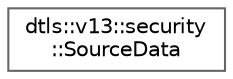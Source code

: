 digraph "Graphical Class Hierarchy"
{
 // LATEX_PDF_SIZE
  bgcolor="transparent";
  edge [fontname=Helvetica,fontsize=10,labelfontname=Helvetica,labelfontsize=10];
  node [fontname=Helvetica,fontsize=10,shape=box,height=0.2,width=0.4];
  rankdir="LR";
  Node0 [id="Node000000",label="dtls::v13::security\l::SourceData",height=0.2,width=0.4,color="grey40", fillcolor="white", style="filled",URL="$structdtls_1_1v13_1_1security_1_1SourceData.html",tooltip="Source tracking data."];
}
